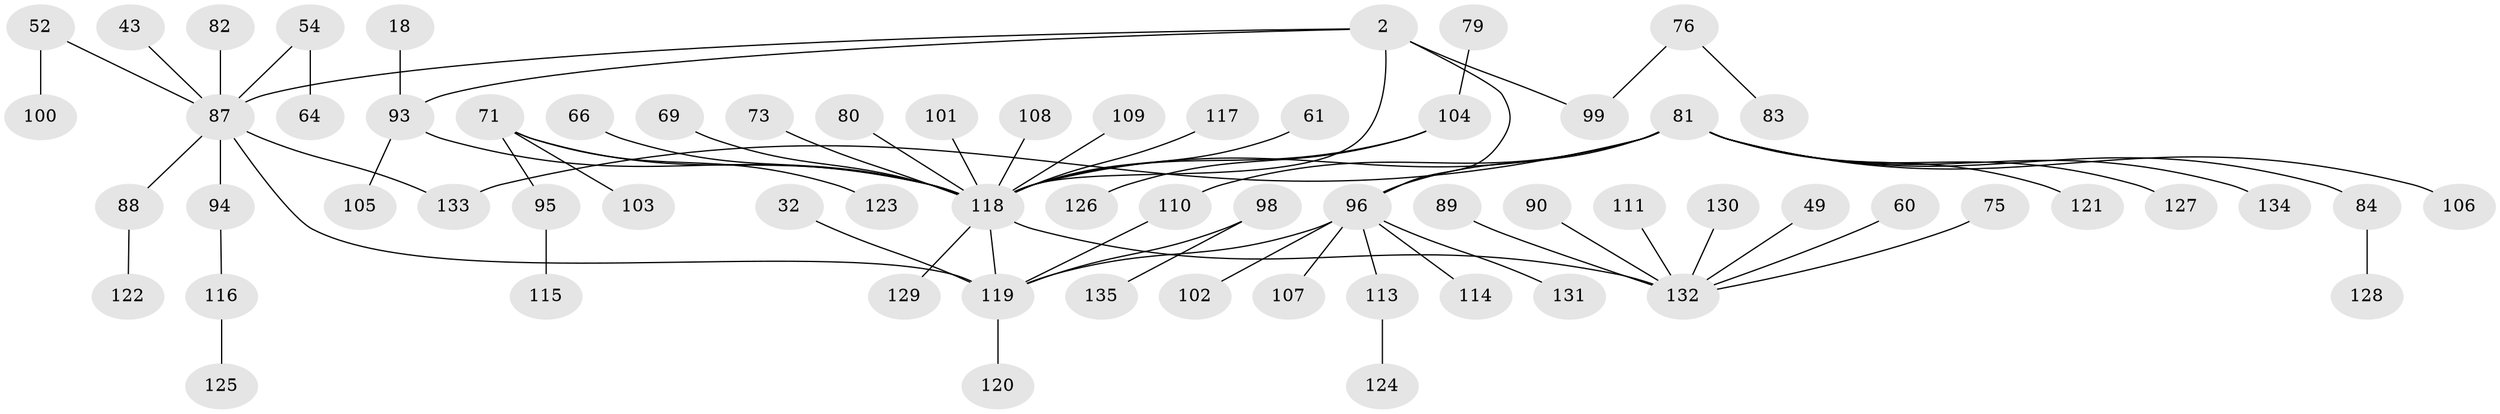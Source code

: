 // original degree distribution, {4: 0.0962962962962963, 6: 0.022222222222222223, 5: 0.044444444444444446, 3: 0.15555555555555556, 2: 0.2740740740740741, 1: 0.4074074074074074}
// Generated by graph-tools (version 1.1) at 2025/41/03/09/25 04:41:32]
// undirected, 67 vertices, 72 edges
graph export_dot {
graph [start="1"]
  node [color=gray90,style=filled];
  2 [super="+1"];
  18;
  32;
  43;
  49;
  52;
  54;
  60;
  61;
  64;
  66;
  69;
  71;
  73;
  75;
  76;
  79;
  80 [super="+40"];
  81 [super="+70+51"];
  82 [super="+47"];
  83;
  84;
  87 [super="+23"];
  88;
  89;
  90;
  93 [super="+16"];
  94;
  95;
  96 [super="+57+55"];
  98;
  99 [super="+68"];
  100;
  101 [super="+31"];
  102;
  103;
  104 [super="+77+65"];
  105;
  106;
  107;
  108;
  109;
  110 [super="+97"];
  111;
  113;
  114;
  115;
  116;
  117;
  118 [super="+26+45+62+34+24+91+112+22"];
  119 [super="+28+29+39+58"];
  120;
  121;
  122;
  123;
  124;
  125;
  126;
  127;
  128;
  129;
  130;
  131;
  132 [super="+42+44"];
  133 [super="+92"];
  134;
  135;
  2 -- 93 [weight=2];
  2 -- 118 [weight=3];
  2 -- 87;
  2 -- 96;
  2 -- 99;
  18 -- 93;
  32 -- 119;
  43 -- 87;
  49 -- 132;
  52 -- 100;
  52 -- 87;
  54 -- 64;
  54 -- 87;
  60 -- 132;
  61 -- 118;
  66 -- 118;
  69 -- 118;
  71 -- 95;
  71 -- 103;
  71 -- 123;
  71 -- 118;
  73 -- 118;
  75 -- 132;
  76 -- 83;
  76 -- 99;
  79 -- 104;
  80 -- 118;
  81 -- 84;
  81 -- 118 [weight=2];
  81 -- 134;
  81 -- 121;
  81 -- 106;
  81 -- 127;
  81 -- 96;
  81 -- 133;
  81 -- 110;
  82 -- 87;
  84 -- 128;
  87 -- 88;
  87 -- 94;
  87 -- 119 [weight=2];
  87 -- 133;
  88 -- 122;
  89 -- 132;
  90 -- 132;
  93 -- 105;
  93 -- 118;
  94 -- 116;
  95 -- 115;
  96 -- 113;
  96 -- 114;
  96 -- 119;
  96 -- 131;
  96 -- 102;
  96 -- 107;
  98 -- 135;
  98 -- 119;
  101 -- 118;
  104 -- 126;
  104 -- 118 [weight=2];
  108 -- 118;
  109 -- 118;
  110 -- 119;
  111 -- 132;
  113 -- 124;
  116 -- 125;
  117 -- 118;
  118 -- 129;
  118 -- 132;
  118 -- 119;
  119 -- 120;
  130 -- 132;
}
